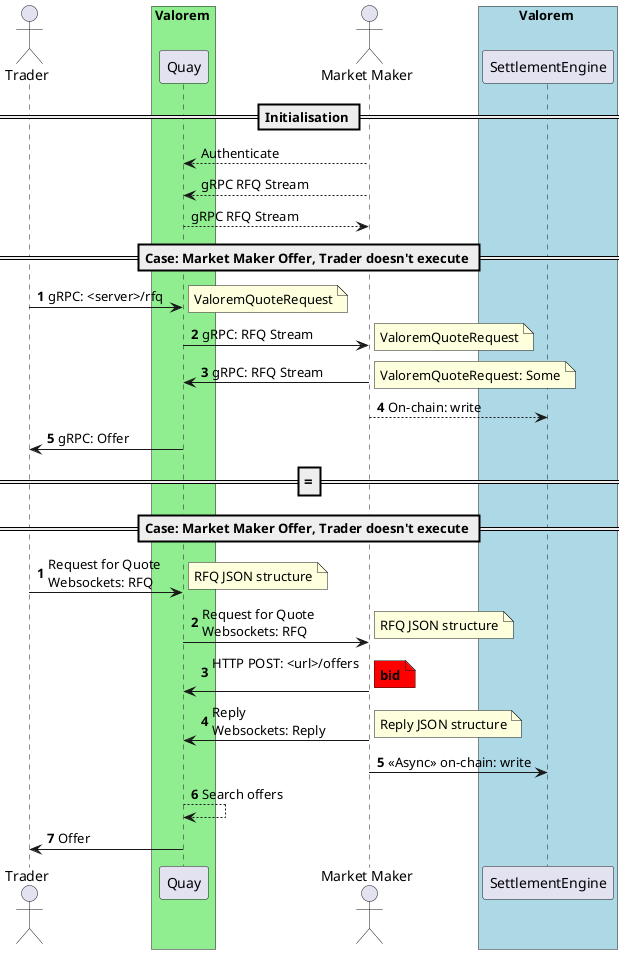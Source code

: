 @startuml

actor Trader
box Valorem #LightGreen
participant Quay
end box
actor "Market Maker" as MM
box Valorem #LightBlue
participant SettlementEngine as SE
end box

== Initialisation ==
MM --> Quay: Authenticate
MM --> Quay: gRPC RFQ Stream
Quay --> MM: gRPC RFQ Stream

== Case: Market Maker Offer, Trader doesn't execute ==
autonumber
Trader -> Quay: gRPC: <server>/rfq
note right
ValoremQuoteRequest
end note
Quay -> MM: gRPC: RFQ Stream
note right
ValoremQuoteRequest
end note
MM -> Quay: gRPC: RFQ Stream
note right
ValoremQuoteRequest: Some
end note
MM --> SE: On-chain: write
Quay -> Trader: gRPC: Offer
=======
== Case: Market Maker Offer, Trader doesn't execute ==
autonumber
Trader -> Quay: Request for Quote\nWebsockets: RFQ
note right
RFQ JSON structure
end note
Quay -> MM: Request for Quote\nWebsockets: RFQ
note right
RFQ JSON structure
end note
MM -> Quay: HTTP POST: <url>/offers\n
note right #red
**bid**
end note
MM -> Quay: Reply\nWebsockets: Reply
note right
Reply JSON structure
end note
MM -> SE: <<Async>> on-chain: write
Quay --> Quay: Search offers
Quay -> Trader: Offer
@enduml